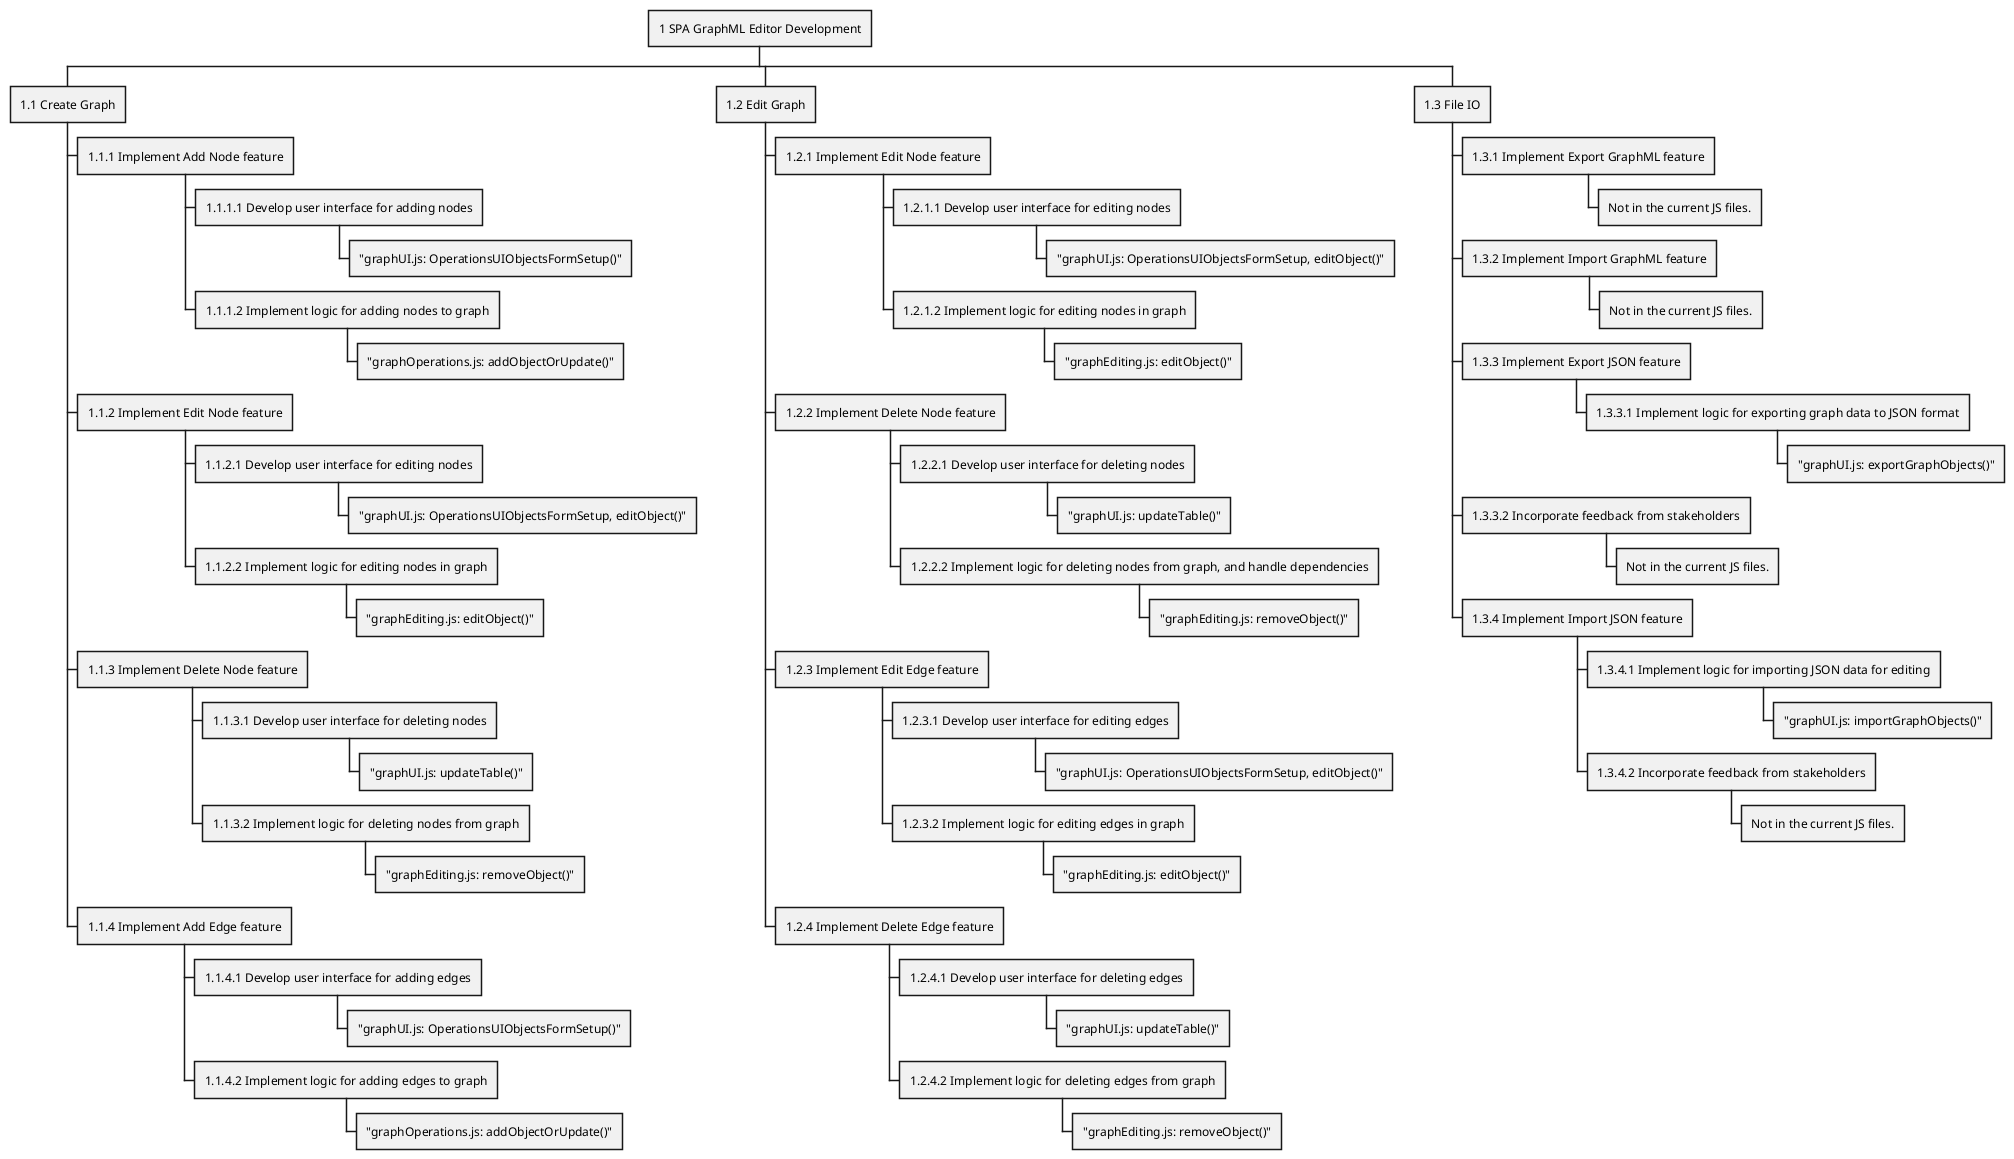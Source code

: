 @startwbs
+ 1 SPA GraphML Editor Development
++ 1.1 Create Graph
+++ 1.1.1 Implement Add Node feature
++++ 1.1.1.1 Develop user interface for adding nodes
+++++ "graphUI.js: OperationsUIObjectsFormSetup()"
++++ 1.1.1.2 Implement logic for adding nodes to graph
+++++ "graphOperations.js: addObjectOrUpdate()"
+++ 1.1.2 Implement Edit Node feature
++++ 1.1.2.1 Develop user interface for editing nodes
+++++ "graphUI.js: OperationsUIObjectsFormSetup, editObject()"
++++ 1.1.2.2 Implement logic for editing nodes in graph
+++++ "graphEditing.js: editObject()"
+++ 1.1.3 Implement Delete Node feature
++++ 1.1.3.1 Develop user interface for deleting nodes
+++++ "graphUI.js: updateTable()"
++++ 1.1.3.2 Implement logic for deleting nodes from graph
+++++ "graphEditing.js: removeObject()"
+++ 1.1.4 Implement Add Edge feature
++++ 1.1.4.1 Develop user interface for adding edges
+++++ "graphUI.js: OperationsUIObjectsFormSetup()"
++++ 1.1.4.2 Implement logic for adding edges to graph
+++++ "graphOperations.js: addObjectOrUpdate()"
++ 1.2 Edit Graph
+++ 1.2.1 Implement Edit Node feature
++++ 1.2.1.1 Develop user interface for editing nodes
+++++ "graphUI.js: OperationsUIObjectsFormSetup, editObject()"
++++ 1.2.1.2 Implement logic for editing nodes in graph
+++++ "graphEditing.js: editObject()"
+++ 1.2.2 Implement Delete Node feature
++++ 1.2.2.1 Develop user interface for deleting nodes
+++++ "graphUI.js: updateTable()"
++++ 1.2.2.2 Implement logic for deleting nodes from graph, and handle dependencies
+++++ "graphEditing.js: removeObject()"
+++ 1.2.3 Implement Edit Edge feature
++++ 1.2.3.1 Develop user interface for editing edges
+++++ "graphUI.js: OperationsUIObjectsFormSetup, editObject()"
++++ 1.2.3.2 Implement logic for editing edges in graph
+++++ "graphEditing.js: editObject()"
+++ 1.2.4 Implement Delete Edge feature
++++ 1.2.4.1 Develop user interface for deleting edges
+++++ "graphUI.js: updateTable()"
++++ 1.2.4.2 Implement logic for deleting edges from graph
+++++ "graphEditing.js: removeObject()"
++ 1.3 File IO
+++ 1.3.1 Implement Export GraphML feature
++++ Not in the current JS files.
+++ 1.3.2 Implement Import GraphML feature
++++ Not in the current JS files.
+++ 1.3.3 Implement Export JSON feature
++++ 1.3.3.1 Implement logic for exporting graph data to JSON format
+++++ "graphUI.js: exportGraphObjects()"
+++ 1.3.3.2 Incorporate feedback from stakeholders
++++ Not in the current JS files.
+++ 1.3.4 Implement Import JSON feature
++++ 1.3.4.1 Implement logic for importing JSON data for editing
+++++ "graphUI.js: importGraphObjects()"
++++ 1.3.4.2 Incorporate feedback from stakeholders
+++++ Not in the current JS files.
@endwbs
